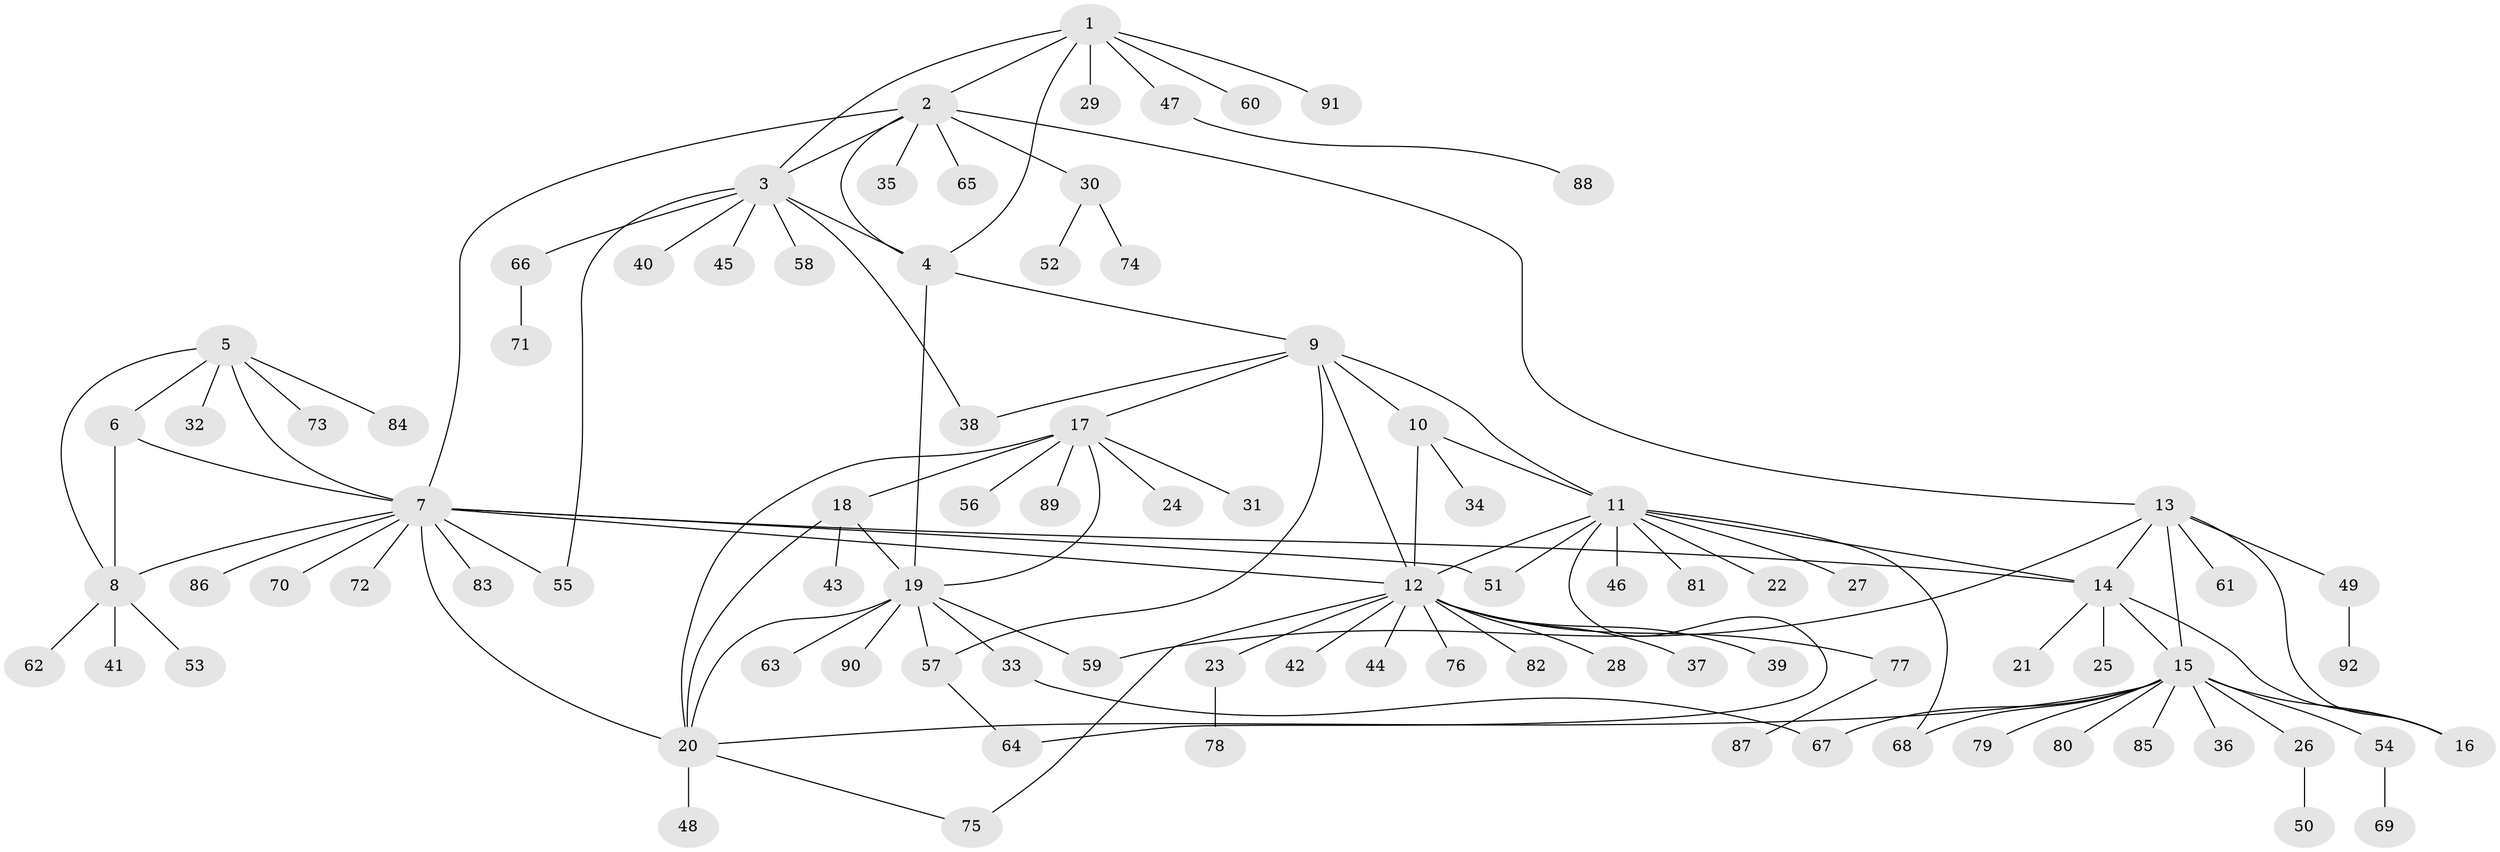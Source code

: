 // coarse degree distribution, {4: 0.021739130434782608, 5: 0.08695652173913043, 1: 0.8043478260869565, 7: 0.043478260869565216, 19: 0.021739130434782608, 12: 0.021739130434782608}
// Generated by graph-tools (version 1.1) at 2025/57/03/04/25 21:57:34]
// undirected, 92 vertices, 121 edges
graph export_dot {
graph [start="1"]
  node [color=gray90,style=filled];
  1;
  2;
  3;
  4;
  5;
  6;
  7;
  8;
  9;
  10;
  11;
  12;
  13;
  14;
  15;
  16;
  17;
  18;
  19;
  20;
  21;
  22;
  23;
  24;
  25;
  26;
  27;
  28;
  29;
  30;
  31;
  32;
  33;
  34;
  35;
  36;
  37;
  38;
  39;
  40;
  41;
  42;
  43;
  44;
  45;
  46;
  47;
  48;
  49;
  50;
  51;
  52;
  53;
  54;
  55;
  56;
  57;
  58;
  59;
  60;
  61;
  62;
  63;
  64;
  65;
  66;
  67;
  68;
  69;
  70;
  71;
  72;
  73;
  74;
  75;
  76;
  77;
  78;
  79;
  80;
  81;
  82;
  83;
  84;
  85;
  86;
  87;
  88;
  89;
  90;
  91;
  92;
  1 -- 2;
  1 -- 3;
  1 -- 4;
  1 -- 29;
  1 -- 47;
  1 -- 60;
  1 -- 91;
  2 -- 3;
  2 -- 4;
  2 -- 7;
  2 -- 13;
  2 -- 30;
  2 -- 35;
  2 -- 65;
  3 -- 4;
  3 -- 38;
  3 -- 40;
  3 -- 45;
  3 -- 55;
  3 -- 58;
  3 -- 66;
  4 -- 9;
  4 -- 19;
  5 -- 6;
  5 -- 7;
  5 -- 8;
  5 -- 32;
  5 -- 73;
  5 -- 84;
  6 -- 7;
  6 -- 8;
  7 -- 8;
  7 -- 12;
  7 -- 14;
  7 -- 20;
  7 -- 51;
  7 -- 55;
  7 -- 70;
  7 -- 72;
  7 -- 83;
  7 -- 86;
  8 -- 41;
  8 -- 53;
  8 -- 62;
  9 -- 10;
  9 -- 11;
  9 -- 12;
  9 -- 17;
  9 -- 38;
  9 -- 57;
  10 -- 11;
  10 -- 12;
  10 -- 34;
  11 -- 12;
  11 -- 14;
  11 -- 22;
  11 -- 27;
  11 -- 46;
  11 -- 51;
  11 -- 64;
  11 -- 68;
  11 -- 81;
  12 -- 23;
  12 -- 28;
  12 -- 37;
  12 -- 39;
  12 -- 42;
  12 -- 44;
  12 -- 75;
  12 -- 76;
  12 -- 77;
  12 -- 82;
  13 -- 14;
  13 -- 15;
  13 -- 16;
  13 -- 49;
  13 -- 59;
  13 -- 61;
  14 -- 15;
  14 -- 16;
  14 -- 21;
  14 -- 25;
  15 -- 16;
  15 -- 20;
  15 -- 26;
  15 -- 36;
  15 -- 54;
  15 -- 67;
  15 -- 68;
  15 -- 79;
  15 -- 80;
  15 -- 85;
  17 -- 18;
  17 -- 19;
  17 -- 20;
  17 -- 24;
  17 -- 31;
  17 -- 56;
  17 -- 89;
  18 -- 19;
  18 -- 20;
  18 -- 43;
  19 -- 20;
  19 -- 33;
  19 -- 57;
  19 -- 59;
  19 -- 63;
  19 -- 90;
  20 -- 48;
  20 -- 75;
  23 -- 78;
  26 -- 50;
  30 -- 52;
  30 -- 74;
  33 -- 67;
  47 -- 88;
  49 -- 92;
  54 -- 69;
  57 -- 64;
  66 -- 71;
  77 -- 87;
}
